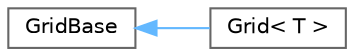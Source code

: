 digraph "Graphical Class Hierarchy"
{
 // LATEX_PDF_SIZE
  bgcolor="transparent";
  edge [fontname=Helvetica,fontsize=10,labelfontname=Helvetica,labelfontsize=10];
  node [fontname=Helvetica,fontsize=10,shape=box,height=0.2,width=0.4];
  rankdir="LR";
  Node0 [id="Node000000",label="GridBase",height=0.2,width=0.4,color="grey40", fillcolor="white", style="filled",URL="$classGridBase.html",tooltip=" "];
  Node0 -> Node1 [id="edge3_Node000000_Node000001",dir="back",color="steelblue1",style="solid",tooltip=" "];
  Node1 [id="Node000001",label="Grid\< T \>",height=0.2,width=0.4,color="grey40", fillcolor="white", style="filled",URL="$classGrid.html",tooltip=" "];
}
